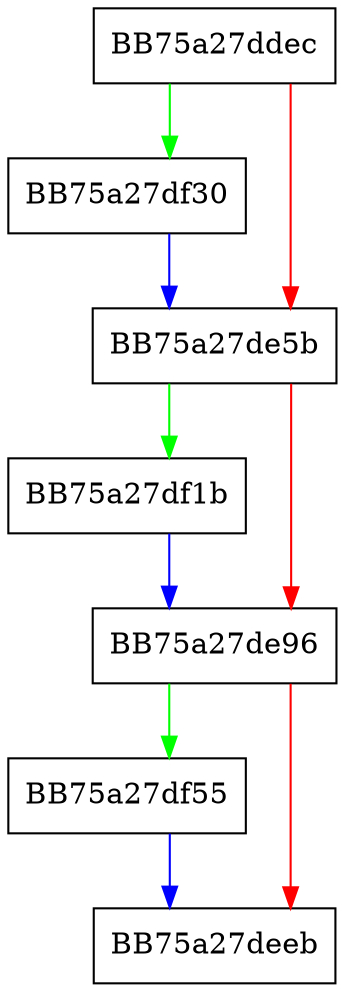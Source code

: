digraph sqlite3SelectNew {
  node [shape="box"];
  graph [splines=ortho];
  BB75a27ddec -> BB75a27df30 [color="green"];
  BB75a27ddec -> BB75a27de5b [color="red"];
  BB75a27de5b -> BB75a27df1b [color="green"];
  BB75a27de5b -> BB75a27de96 [color="red"];
  BB75a27de96 -> BB75a27df55 [color="green"];
  BB75a27de96 -> BB75a27deeb [color="red"];
  BB75a27df1b -> BB75a27de96 [color="blue"];
  BB75a27df30 -> BB75a27de5b [color="blue"];
  BB75a27df55 -> BB75a27deeb [color="blue"];
}